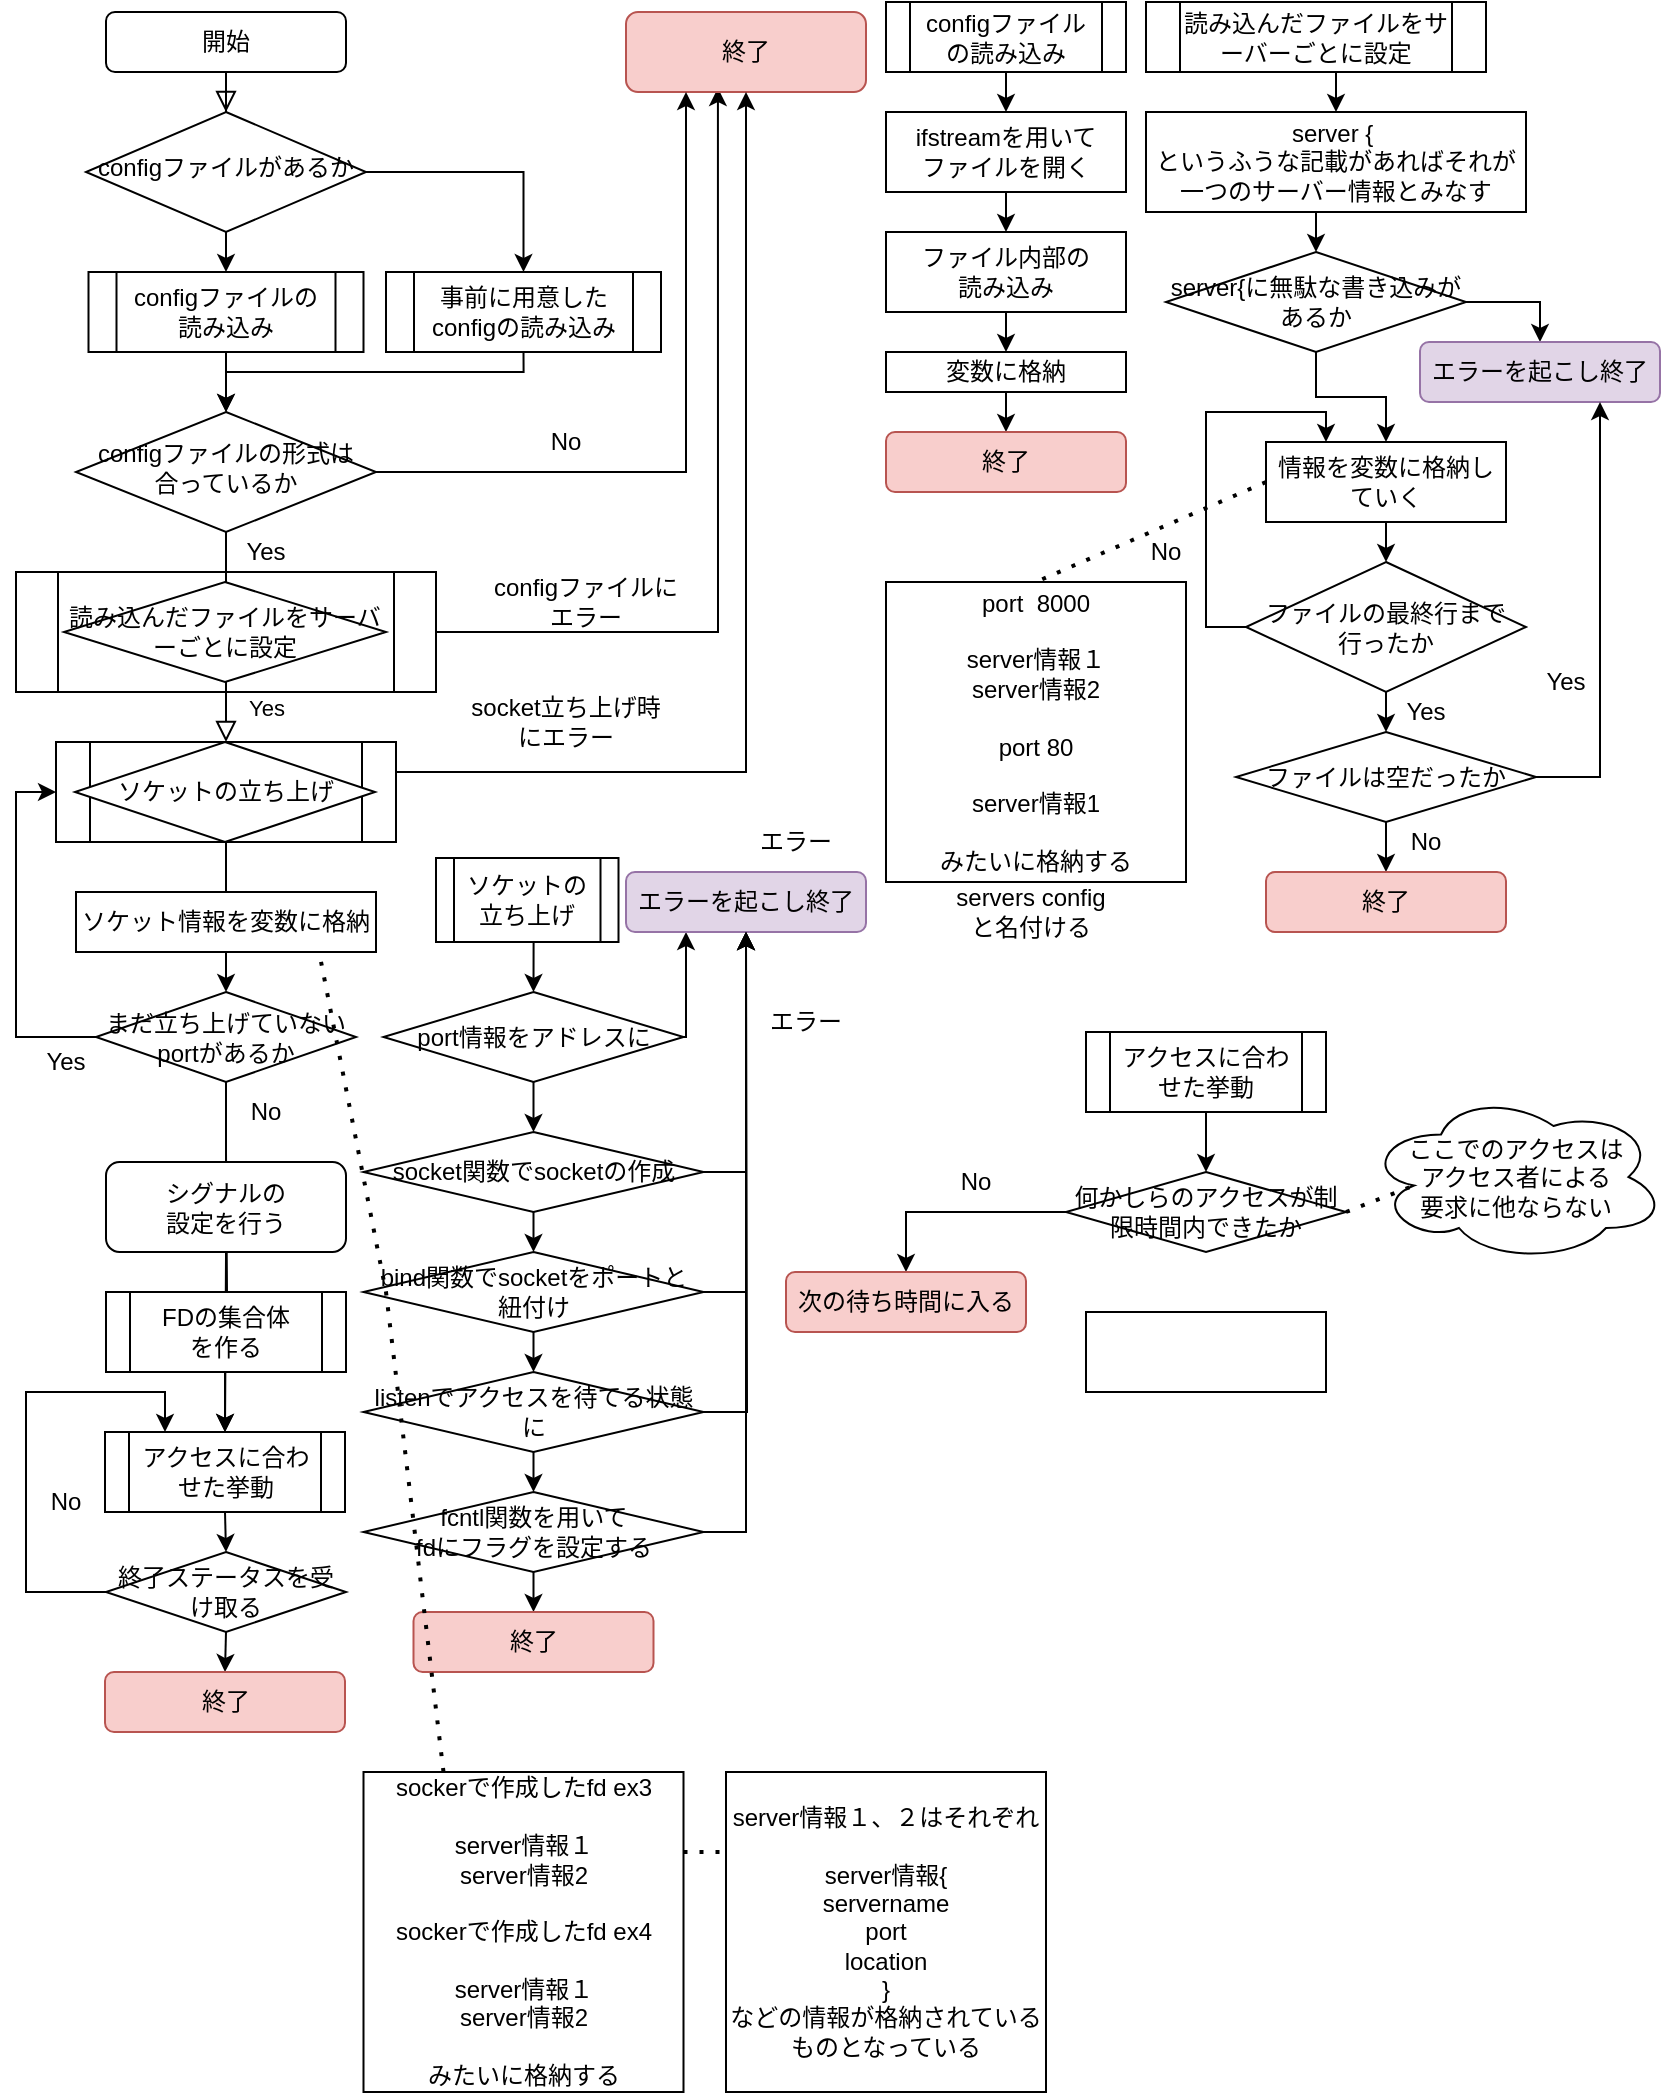 <mxfile version="21.6.2" type="github">
  <diagram id="C5RBs43oDa-KdzZeNtuy" name="Page-1">
    <mxGraphModel dx="1781" dy="689" grid="1" gridSize="10" guides="1" tooltips="1" connect="1" arrows="1" fold="1" page="1" pageScale="1" pageWidth="827" pageHeight="1169" math="0" shadow="0">
      <root>
        <mxCell id="WIyWlLk6GJQsqaUBKTNV-0" />
        <mxCell id="WIyWlLk6GJQsqaUBKTNV-1" parent="WIyWlLk6GJQsqaUBKTNV-0" />
        <mxCell id="JqIszidguOzUqe5P66ZB-26" style="edgeStyle=orthogonalEdgeStyle;rounded=0;orthogonalLoop=1;jettySize=auto;html=1;exitX=1;exitY=0.5;exitDx=0;exitDy=0;entryX=0.383;entryY=0.95;entryDx=0;entryDy=0;entryPerimeter=0;" edge="1" parent="WIyWlLk6GJQsqaUBKTNV-1" source="JqIszidguOzUqe5P66ZB-24" target="WIyWlLk6GJQsqaUBKTNV-7">
          <mxGeometry relative="1" as="geometry" />
        </mxCell>
        <mxCell id="JqIszidguOzUqe5P66ZB-24" value="" style="shape=process;whiteSpace=wrap;html=1;backgroundOutline=1;" vertex="1" parent="WIyWlLk6GJQsqaUBKTNV-1">
          <mxGeometry x="5" y="300" width="210" height="60" as="geometry" />
        </mxCell>
        <mxCell id="WIyWlLk6GJQsqaUBKTNV-2" value="" style="rounded=0;html=1;jettySize=auto;orthogonalLoop=1;fontSize=11;endArrow=block;endFill=0;endSize=8;strokeWidth=1;shadow=0;labelBackgroundColor=none;edgeStyle=orthogonalEdgeStyle;" parent="WIyWlLk6GJQsqaUBKTNV-1" source="WIyWlLk6GJQsqaUBKTNV-3" target="WIyWlLk6GJQsqaUBKTNV-6" edge="1">
          <mxGeometry relative="1" as="geometry" />
        </mxCell>
        <mxCell id="WIyWlLk6GJQsqaUBKTNV-3" value="開始" style="rounded=1;whiteSpace=wrap;html=1;fontSize=12;glass=0;strokeWidth=1;shadow=0;" parent="WIyWlLk6GJQsqaUBKTNV-1" vertex="1">
          <mxGeometry x="50" y="20" width="120" height="30" as="geometry" />
        </mxCell>
        <mxCell id="JqIszidguOzUqe5P66ZB-6" style="edgeStyle=orthogonalEdgeStyle;rounded=0;orthogonalLoop=1;jettySize=auto;html=1;exitX=0.5;exitY=1;exitDx=0;exitDy=0;entryX=0.5;entryY=0;entryDx=0;entryDy=0;" edge="1" parent="WIyWlLk6GJQsqaUBKTNV-1" source="WIyWlLk6GJQsqaUBKTNV-6" target="JqIszidguOzUqe5P66ZB-0">
          <mxGeometry relative="1" as="geometry" />
        </mxCell>
        <mxCell id="JqIszidguOzUqe5P66ZB-11" style="edgeStyle=orthogonalEdgeStyle;rounded=0;orthogonalLoop=1;jettySize=auto;html=1;exitX=1;exitY=0.5;exitDx=0;exitDy=0;" edge="1" parent="WIyWlLk6GJQsqaUBKTNV-1" source="WIyWlLk6GJQsqaUBKTNV-6" target="JqIszidguOzUqe5P66ZB-10">
          <mxGeometry relative="1" as="geometry" />
        </mxCell>
        <mxCell id="WIyWlLk6GJQsqaUBKTNV-6" value="configファイルがあるか" style="rhombus;whiteSpace=wrap;html=1;shadow=0;fontFamily=Helvetica;fontSize=12;align=center;strokeWidth=1;spacing=6;spacingTop=-4;" parent="WIyWlLk6GJQsqaUBKTNV-1" vertex="1">
          <mxGeometry x="40" y="70" width="140" height="60" as="geometry" />
        </mxCell>
        <mxCell id="WIyWlLk6GJQsqaUBKTNV-7" value="終了" style="rounded=1;whiteSpace=wrap;html=1;fontSize=12;glass=0;strokeWidth=1;shadow=0;fillColor=#f8cecc;strokeColor=#b85450;" parent="WIyWlLk6GJQsqaUBKTNV-1" vertex="1">
          <mxGeometry x="310" y="20" width="120" height="40" as="geometry" />
        </mxCell>
        <mxCell id="WIyWlLk6GJQsqaUBKTNV-8" value="Yes" style="rounded=0;html=1;jettySize=auto;orthogonalLoop=1;fontSize=11;endArrow=block;endFill=0;endSize=8;strokeWidth=1;shadow=0;labelBackgroundColor=none;edgeStyle=orthogonalEdgeStyle;entryX=0.5;entryY=0;entryDx=0;entryDy=0;" parent="WIyWlLk6GJQsqaUBKTNV-1" source="WIyWlLk6GJQsqaUBKTNV-10" target="TDGCKYTghO1cMnS2qYgm-3" edge="1">
          <mxGeometry x="0.667" y="20" relative="1" as="geometry">
            <mxPoint as="offset" />
            <mxPoint x="110" y="270" as="targetPoint" />
          </mxGeometry>
        </mxCell>
        <mxCell id="JqIszidguOzUqe5P66ZB-13" style="edgeStyle=orthogonalEdgeStyle;rounded=0;orthogonalLoop=1;jettySize=auto;html=1;exitX=1;exitY=0.5;exitDx=0;exitDy=0;entryX=0.25;entryY=1;entryDx=0;entryDy=0;" edge="1" parent="WIyWlLk6GJQsqaUBKTNV-1" source="WIyWlLk6GJQsqaUBKTNV-10" target="WIyWlLk6GJQsqaUBKTNV-7">
          <mxGeometry relative="1" as="geometry" />
        </mxCell>
        <mxCell id="WIyWlLk6GJQsqaUBKTNV-10" value="configファイルの形式は合っているか" style="rhombus;whiteSpace=wrap;html=1;shadow=0;fontFamily=Helvetica;fontSize=12;align=center;strokeWidth=1;spacing=6;spacingTop=-4;" parent="WIyWlLk6GJQsqaUBKTNV-1" vertex="1">
          <mxGeometry x="35" y="220" width="150" height="60" as="geometry" />
        </mxCell>
        <mxCell id="TDGCKYTghO1cMnS2qYgm-7" style="edgeStyle=orthogonalEdgeStyle;rounded=0;orthogonalLoop=1;jettySize=auto;html=1;exitX=0.5;exitY=1;exitDx=0;exitDy=0;entryX=0.5;entryY=0;entryDx=0;entryDy=0;" parent="WIyWlLk6GJQsqaUBKTNV-1" source="JqIszidguOzUqe5P66ZB-100" target="JqIszidguOzUqe5P66ZB-89" edge="1">
          <mxGeometry relative="1" as="geometry">
            <mxPoint x="110" y="560" as="targetPoint" />
          </mxGeometry>
        </mxCell>
        <mxCell id="JqIszidguOzUqe5P66ZB-109" style="edgeStyle=orthogonalEdgeStyle;rounded=0;orthogonalLoop=1;jettySize=auto;html=1;exitX=1;exitY=0.5;exitDx=0;exitDy=0;entryX=0.5;entryY=1;entryDx=0;entryDy=0;" edge="1" parent="WIyWlLk6GJQsqaUBKTNV-1" source="TDGCKYTghO1cMnS2qYgm-3" target="WIyWlLk6GJQsqaUBKTNV-7">
          <mxGeometry relative="1" as="geometry">
            <Array as="points">
              <mxPoint x="195" y="400" />
              <mxPoint x="370" y="400" />
            </Array>
          </mxGeometry>
        </mxCell>
        <mxCell id="TDGCKYTghO1cMnS2qYgm-3" value="" style="shape=process;whiteSpace=wrap;html=1;backgroundOutline=1;" parent="WIyWlLk6GJQsqaUBKTNV-1" vertex="1">
          <mxGeometry x="25" y="385" width="170" height="50" as="geometry" />
        </mxCell>
        <mxCell id="TDGCKYTghO1cMnS2qYgm-11" style="edgeStyle=orthogonalEdgeStyle;rounded=0;orthogonalLoop=1;jettySize=auto;html=1;exitX=0.5;exitY=1;exitDx=0;exitDy=0;entryX=0.5;entryY=0;entryDx=0;entryDy=0;" parent="WIyWlLk6GJQsqaUBKTNV-1" source="JqIszidguOzUqe5P66ZB-89" target="TDGCKYTghO1cMnS2qYgm-14" edge="1">
          <mxGeometry relative="1" as="geometry">
            <mxPoint x="110" y="500" as="targetPoint" />
            <mxPoint x="110" y="590" as="sourcePoint" />
          </mxGeometry>
        </mxCell>
        <mxCell id="TDGCKYTghO1cMnS2qYgm-13" value="No" style="text;html=1;strokeColor=none;fillColor=none;align=center;verticalAlign=middle;whiteSpace=wrap;rounded=0;" parent="WIyWlLk6GJQsqaUBKTNV-1" vertex="1">
          <mxGeometry y="750" width="60" height="30" as="geometry" />
        </mxCell>
        <mxCell id="TDGCKYTghO1cMnS2qYgm-15" style="edgeStyle=orthogonalEdgeStyle;rounded=0;orthogonalLoop=1;jettySize=auto;html=1;exitX=0;exitY=0.5;exitDx=0;exitDy=0;entryX=0.25;entryY=0;entryDx=0;entryDy=0;" parent="WIyWlLk6GJQsqaUBKTNV-1" source="TDGCKYTghO1cMnS2qYgm-14" target="JqIszidguOzUqe5P66ZB-89" edge="1">
          <mxGeometry relative="1" as="geometry">
            <Array as="points">
              <mxPoint x="10" y="810" />
              <mxPoint x="10" y="710" />
              <mxPoint x="80" y="710" />
            </Array>
            <mxPoint x="80" y="560" as="targetPoint" />
          </mxGeometry>
        </mxCell>
        <mxCell id="TDGCKYTghO1cMnS2qYgm-18" style="edgeStyle=orthogonalEdgeStyle;rounded=0;orthogonalLoop=1;jettySize=auto;html=1;exitX=0.5;exitY=1;exitDx=0;exitDy=0;entryX=0.5;entryY=0;entryDx=0;entryDy=0;" parent="WIyWlLk6GJQsqaUBKTNV-1" source="TDGCKYTghO1cMnS2qYgm-14" target="TDGCKYTghO1cMnS2qYgm-17" edge="1">
          <mxGeometry relative="1" as="geometry" />
        </mxCell>
        <mxCell id="TDGCKYTghO1cMnS2qYgm-14" value="終了ステータスを受け取る" style="rhombus;whiteSpace=wrap;html=1;" parent="WIyWlLk6GJQsqaUBKTNV-1" vertex="1">
          <mxGeometry x="50" y="790" width="120" height="40" as="geometry" />
        </mxCell>
        <mxCell id="TDGCKYTghO1cMnS2qYgm-17" value="終了" style="rounded=1;whiteSpace=wrap;html=1;fontSize=12;glass=0;strokeWidth=1;shadow=0;fillColor=#f8cecc;strokeColor=#b85450;" parent="WIyWlLk6GJQsqaUBKTNV-1" vertex="1">
          <mxGeometry x="49.5" y="850" width="120" height="30" as="geometry" />
        </mxCell>
        <mxCell id="JqIszidguOzUqe5P66ZB-7" style="edgeStyle=orthogonalEdgeStyle;rounded=0;orthogonalLoop=1;jettySize=auto;html=1;exitX=0.5;exitY=1;exitDx=0;exitDy=0;entryX=0.5;entryY=0;entryDx=0;entryDy=0;" edge="1" parent="WIyWlLk6GJQsqaUBKTNV-1" source="JqIszidguOzUqe5P66ZB-0" target="WIyWlLk6GJQsqaUBKTNV-10">
          <mxGeometry relative="1" as="geometry" />
        </mxCell>
        <mxCell id="JqIszidguOzUqe5P66ZB-0" value="configファイルの&lt;br&gt;読み込み" style="shape=process;whiteSpace=wrap;html=1;backgroundOutline=1;" vertex="1" parent="WIyWlLk6GJQsqaUBKTNV-1">
          <mxGeometry x="41.25" y="150" width="137.5" height="40" as="geometry" />
        </mxCell>
        <mxCell id="JqIszidguOzUqe5P66ZB-16" style="edgeStyle=orthogonalEdgeStyle;rounded=0;orthogonalLoop=1;jettySize=auto;html=1;exitX=0.5;exitY=1;exitDx=0;exitDy=0;entryX=0.5;entryY=0;entryDx=0;entryDy=0;" edge="1" parent="WIyWlLk6GJQsqaUBKTNV-1" source="JqIszidguOzUqe5P66ZB-1" target="JqIszidguOzUqe5P66ZB-15">
          <mxGeometry relative="1" as="geometry" />
        </mxCell>
        <mxCell id="JqIszidguOzUqe5P66ZB-1" value="configファイル&lt;br&gt;の読み込み" style="shape=process;whiteSpace=wrap;html=1;backgroundOutline=1;" vertex="1" parent="WIyWlLk6GJQsqaUBKTNV-1">
          <mxGeometry x="440" y="15" width="120" height="35" as="geometry" />
        </mxCell>
        <mxCell id="JqIszidguOzUqe5P66ZB-12" style="edgeStyle=orthogonalEdgeStyle;rounded=0;orthogonalLoop=1;jettySize=auto;html=1;exitX=0.5;exitY=1;exitDx=0;exitDy=0;entryX=0.5;entryY=0;entryDx=0;entryDy=0;" edge="1" parent="WIyWlLk6GJQsqaUBKTNV-1" source="JqIszidguOzUqe5P66ZB-10" target="WIyWlLk6GJQsqaUBKTNV-10">
          <mxGeometry relative="1" as="geometry">
            <Array as="points">
              <mxPoint x="259" y="200" />
              <mxPoint x="110" y="200" />
            </Array>
          </mxGeometry>
        </mxCell>
        <mxCell id="JqIszidguOzUqe5P66ZB-10" value="事前に用意した&lt;br&gt;configの読み込み" style="shape=process;whiteSpace=wrap;html=1;backgroundOutline=1;" vertex="1" parent="WIyWlLk6GJQsqaUBKTNV-1">
          <mxGeometry x="190" y="150" width="137.5" height="40" as="geometry" />
        </mxCell>
        <mxCell id="JqIszidguOzUqe5P66ZB-14" value="No" style="text;html=1;strokeColor=none;fillColor=none;align=center;verticalAlign=middle;whiteSpace=wrap;rounded=0;" vertex="1" parent="WIyWlLk6GJQsqaUBKTNV-1">
          <mxGeometry x="250" y="220" width="60" height="30" as="geometry" />
        </mxCell>
        <mxCell id="JqIszidguOzUqe5P66ZB-18" style="edgeStyle=orthogonalEdgeStyle;rounded=0;orthogonalLoop=1;jettySize=auto;html=1;exitX=0.5;exitY=1;exitDx=0;exitDy=0;entryX=0.5;entryY=0;entryDx=0;entryDy=0;" edge="1" parent="WIyWlLk6GJQsqaUBKTNV-1" source="JqIszidguOzUqe5P66ZB-15" target="JqIszidguOzUqe5P66ZB-17">
          <mxGeometry relative="1" as="geometry" />
        </mxCell>
        <mxCell id="JqIszidguOzUqe5P66ZB-15" value="ifstreamを用いて&lt;br&gt;ファイルを開く" style="rounded=0;whiteSpace=wrap;html=1;" vertex="1" parent="WIyWlLk6GJQsqaUBKTNV-1">
          <mxGeometry x="440" y="70" width="120" height="40" as="geometry" />
        </mxCell>
        <mxCell id="JqIszidguOzUqe5P66ZB-20" style="edgeStyle=orthogonalEdgeStyle;rounded=0;orthogonalLoop=1;jettySize=auto;html=1;exitX=0.5;exitY=1;exitDx=0;exitDy=0;entryX=0.5;entryY=0;entryDx=0;entryDy=0;" edge="1" parent="WIyWlLk6GJQsqaUBKTNV-1" source="JqIszidguOzUqe5P66ZB-17" target="JqIszidguOzUqe5P66ZB-19">
          <mxGeometry relative="1" as="geometry" />
        </mxCell>
        <mxCell id="JqIszidguOzUqe5P66ZB-17" value="ファイル内部の&lt;br&gt;読み込み" style="rounded=0;whiteSpace=wrap;html=1;" vertex="1" parent="WIyWlLk6GJQsqaUBKTNV-1">
          <mxGeometry x="440" y="130" width="120" height="40" as="geometry" />
        </mxCell>
        <mxCell id="JqIszidguOzUqe5P66ZB-22" style="edgeStyle=orthogonalEdgeStyle;rounded=0;orthogonalLoop=1;jettySize=auto;html=1;exitX=0.5;exitY=1;exitDx=0;exitDy=0;entryX=0.5;entryY=0;entryDx=0;entryDy=0;" edge="1" parent="WIyWlLk6GJQsqaUBKTNV-1" source="JqIszidguOzUqe5P66ZB-19" target="JqIszidguOzUqe5P66ZB-21">
          <mxGeometry relative="1" as="geometry" />
        </mxCell>
        <mxCell id="JqIszidguOzUqe5P66ZB-19" value="変数に格納" style="rounded=0;whiteSpace=wrap;html=1;" vertex="1" parent="WIyWlLk6GJQsqaUBKTNV-1">
          <mxGeometry x="440" y="190" width="120" height="20" as="geometry" />
        </mxCell>
        <mxCell id="JqIszidguOzUqe5P66ZB-21" value="終了" style="rounded=1;whiteSpace=wrap;html=1;fillColor=#f8cecc;strokeColor=#b85450;" vertex="1" parent="WIyWlLk6GJQsqaUBKTNV-1">
          <mxGeometry x="440" y="230" width="120" height="30" as="geometry" />
        </mxCell>
        <mxCell id="JqIszidguOzUqe5P66ZB-23" value="読み込んだファイルをサーバーごとに設定" style="rhombus;whiteSpace=wrap;html=1;" vertex="1" parent="WIyWlLk6GJQsqaUBKTNV-1">
          <mxGeometry x="29" y="305" width="161" height="50" as="geometry" />
        </mxCell>
        <mxCell id="JqIszidguOzUqe5P66ZB-27" value="configファイルにエラー" style="text;html=1;strokeColor=none;fillColor=none;align=center;verticalAlign=middle;whiteSpace=wrap;rounded=0;" vertex="1" parent="WIyWlLk6GJQsqaUBKTNV-1">
          <mxGeometry x="240" y="300" width="100" height="30" as="geometry" />
        </mxCell>
        <mxCell id="JqIszidguOzUqe5P66ZB-28" value="Yes" style="text;html=1;strokeColor=none;fillColor=none;align=center;verticalAlign=middle;whiteSpace=wrap;rounded=0;" vertex="1" parent="WIyWlLk6GJQsqaUBKTNV-1">
          <mxGeometry x="100" y="275" width="60" height="30" as="geometry" />
        </mxCell>
        <mxCell id="JqIszidguOzUqe5P66ZB-31" style="edgeStyle=orthogonalEdgeStyle;rounded=0;orthogonalLoop=1;jettySize=auto;html=1;exitX=0.5;exitY=1;exitDx=0;exitDy=0;entryX=0.5;entryY=0;entryDx=0;entryDy=0;" edge="1" parent="WIyWlLk6GJQsqaUBKTNV-1" source="JqIszidguOzUqe5P66ZB-29" target="JqIszidguOzUqe5P66ZB-30">
          <mxGeometry relative="1" as="geometry" />
        </mxCell>
        <mxCell id="JqIszidguOzUqe5P66ZB-29" value="読み込んだファイルをサーバーごとに設定" style="shape=process;whiteSpace=wrap;html=1;backgroundOutline=1;" vertex="1" parent="WIyWlLk6GJQsqaUBKTNV-1">
          <mxGeometry x="570" y="15" width="170" height="35" as="geometry" />
        </mxCell>
        <mxCell id="JqIszidguOzUqe5P66ZB-33" style="edgeStyle=orthogonalEdgeStyle;rounded=0;orthogonalLoop=1;jettySize=auto;html=1;exitX=0.5;exitY=1;exitDx=0;exitDy=0;entryX=0.5;entryY=0;entryDx=0;entryDy=0;" edge="1" parent="WIyWlLk6GJQsqaUBKTNV-1" source="JqIszidguOzUqe5P66ZB-30" target="JqIszidguOzUqe5P66ZB-32">
          <mxGeometry relative="1" as="geometry" />
        </mxCell>
        <mxCell id="JqIszidguOzUqe5P66ZB-30" value="server {&amp;nbsp;&lt;br&gt;というふうな記載があればそれが一つのサーバー情報とみなす" style="rounded=0;whiteSpace=wrap;html=1;" vertex="1" parent="WIyWlLk6GJQsqaUBKTNV-1">
          <mxGeometry x="570" y="70" width="190" height="50" as="geometry" />
        </mxCell>
        <mxCell id="JqIszidguOzUqe5P66ZB-36" style="edgeStyle=orthogonalEdgeStyle;rounded=0;orthogonalLoop=1;jettySize=auto;html=1;exitX=1;exitY=0.5;exitDx=0;exitDy=0;entryX=0.5;entryY=0;entryDx=0;entryDy=0;" edge="1" parent="WIyWlLk6GJQsqaUBKTNV-1" source="JqIszidguOzUqe5P66ZB-32" target="JqIszidguOzUqe5P66ZB-35">
          <mxGeometry relative="1" as="geometry" />
        </mxCell>
        <mxCell id="JqIszidguOzUqe5P66ZB-39" style="edgeStyle=orthogonalEdgeStyle;rounded=0;orthogonalLoop=1;jettySize=auto;html=1;exitX=0.5;exitY=1;exitDx=0;exitDy=0;entryX=0.5;entryY=0;entryDx=0;entryDy=0;" edge="1" parent="WIyWlLk6GJQsqaUBKTNV-1" source="JqIszidguOzUqe5P66ZB-32" target="JqIszidguOzUqe5P66ZB-38">
          <mxGeometry relative="1" as="geometry" />
        </mxCell>
        <mxCell id="JqIszidguOzUqe5P66ZB-32" value="server{に無駄な書き込みがあるか" style="rhombus;whiteSpace=wrap;html=1;" vertex="1" parent="WIyWlLk6GJQsqaUBKTNV-1">
          <mxGeometry x="580" y="140" width="150" height="50" as="geometry" />
        </mxCell>
        <mxCell id="JqIszidguOzUqe5P66ZB-35" value="エラーを起こし終了" style="rounded=1;whiteSpace=wrap;html=1;fillColor=#e1d5e7;strokeColor=#9673a6;" vertex="1" parent="WIyWlLk6GJQsqaUBKTNV-1">
          <mxGeometry x="707" y="185" width="120" height="30" as="geometry" />
        </mxCell>
        <mxCell id="JqIszidguOzUqe5P66ZB-41" style="edgeStyle=orthogonalEdgeStyle;rounded=0;orthogonalLoop=1;jettySize=auto;html=1;exitX=0.5;exitY=1;exitDx=0;exitDy=0;entryX=0.5;entryY=0;entryDx=0;entryDy=0;" edge="1" parent="WIyWlLk6GJQsqaUBKTNV-1" source="JqIszidguOzUqe5P66ZB-38" target="JqIszidguOzUqe5P66ZB-40">
          <mxGeometry relative="1" as="geometry" />
        </mxCell>
        <mxCell id="JqIszidguOzUqe5P66ZB-38" value="情報を変数に格納していく" style="rounded=0;whiteSpace=wrap;html=1;" vertex="1" parent="WIyWlLk6GJQsqaUBKTNV-1">
          <mxGeometry x="630" y="235" width="120" height="40" as="geometry" />
        </mxCell>
        <mxCell id="JqIszidguOzUqe5P66ZB-42" style="edgeStyle=orthogonalEdgeStyle;rounded=0;orthogonalLoop=1;jettySize=auto;html=1;exitX=0;exitY=0.5;exitDx=0;exitDy=0;entryX=0.25;entryY=0;entryDx=0;entryDy=0;" edge="1" parent="WIyWlLk6GJQsqaUBKTNV-1" source="JqIszidguOzUqe5P66ZB-40" target="JqIszidguOzUqe5P66ZB-38">
          <mxGeometry relative="1" as="geometry">
            <Array as="points">
              <mxPoint x="600" y="328" />
              <mxPoint x="600" y="220" />
              <mxPoint x="660" y="220" />
            </Array>
          </mxGeometry>
        </mxCell>
        <mxCell id="JqIszidguOzUqe5P66ZB-51" style="edgeStyle=orthogonalEdgeStyle;rounded=0;orthogonalLoop=1;jettySize=auto;html=1;exitX=0.5;exitY=1;exitDx=0;exitDy=0;entryX=0.5;entryY=0;entryDx=0;entryDy=0;" edge="1" parent="WIyWlLk6GJQsqaUBKTNV-1" source="JqIszidguOzUqe5P66ZB-40" target="JqIszidguOzUqe5P66ZB-49">
          <mxGeometry relative="1" as="geometry" />
        </mxCell>
        <mxCell id="JqIszidguOzUqe5P66ZB-40" value="ファイルの最終行まで&lt;br&gt;行ったか" style="rhombus;whiteSpace=wrap;html=1;" vertex="1" parent="WIyWlLk6GJQsqaUBKTNV-1">
          <mxGeometry x="620" y="295" width="140" height="65" as="geometry" />
        </mxCell>
        <mxCell id="JqIszidguOzUqe5P66ZB-43" value="No" style="text;html=1;strokeColor=none;fillColor=none;align=center;verticalAlign=middle;whiteSpace=wrap;rounded=0;" vertex="1" parent="WIyWlLk6GJQsqaUBKTNV-1">
          <mxGeometry x="550" y="275" width="60" height="30" as="geometry" />
        </mxCell>
        <mxCell id="JqIszidguOzUqe5P66ZB-52" style="edgeStyle=orthogonalEdgeStyle;rounded=0;orthogonalLoop=1;jettySize=auto;html=1;exitX=1;exitY=0.5;exitDx=0;exitDy=0;entryX=0.75;entryY=1;entryDx=0;entryDy=0;" edge="1" parent="WIyWlLk6GJQsqaUBKTNV-1" source="JqIszidguOzUqe5P66ZB-49" target="JqIszidguOzUqe5P66ZB-35">
          <mxGeometry relative="1" as="geometry" />
        </mxCell>
        <mxCell id="JqIszidguOzUqe5P66ZB-55" style="edgeStyle=orthogonalEdgeStyle;rounded=0;orthogonalLoop=1;jettySize=auto;html=1;exitX=0.5;exitY=1;exitDx=0;exitDy=0;entryX=0.5;entryY=0;entryDx=0;entryDy=0;" edge="1" parent="WIyWlLk6GJQsqaUBKTNV-1" source="JqIszidguOzUqe5P66ZB-49" target="JqIszidguOzUqe5P66ZB-54">
          <mxGeometry relative="1" as="geometry" />
        </mxCell>
        <mxCell id="JqIszidguOzUqe5P66ZB-49" value="ファイルは空だったか" style="rhombus;whiteSpace=wrap;html=1;" vertex="1" parent="WIyWlLk6GJQsqaUBKTNV-1">
          <mxGeometry x="615" y="380" width="150" height="45" as="geometry" />
        </mxCell>
        <mxCell id="JqIszidguOzUqe5P66ZB-46" value="Yes" style="text;html=1;strokeColor=none;fillColor=none;align=center;verticalAlign=middle;whiteSpace=wrap;rounded=0;" vertex="1" parent="WIyWlLk6GJQsqaUBKTNV-1">
          <mxGeometry x="680" y="355" width="60" height="30" as="geometry" />
        </mxCell>
        <mxCell id="JqIszidguOzUqe5P66ZB-53" value="Yes" style="text;html=1;strokeColor=none;fillColor=none;align=center;verticalAlign=middle;whiteSpace=wrap;rounded=0;" vertex="1" parent="WIyWlLk6GJQsqaUBKTNV-1">
          <mxGeometry x="750" y="340" width="60" height="30" as="geometry" />
        </mxCell>
        <mxCell id="JqIszidguOzUqe5P66ZB-54" value="終了" style="rounded=1;whiteSpace=wrap;html=1;fillColor=#f8cecc;strokeColor=#b85450;" vertex="1" parent="WIyWlLk6GJQsqaUBKTNV-1">
          <mxGeometry x="630" y="450" width="120" height="30" as="geometry" />
        </mxCell>
        <mxCell id="JqIszidguOzUqe5P66ZB-56" value="No" style="text;html=1;strokeColor=none;fillColor=none;align=center;verticalAlign=middle;whiteSpace=wrap;rounded=0;" vertex="1" parent="WIyWlLk6GJQsqaUBKTNV-1">
          <mxGeometry x="680" y="420" width="60" height="30" as="geometry" />
        </mxCell>
        <mxCell id="JqIszidguOzUqe5P66ZB-57" value="port &amp;nbsp;8000&lt;br&gt;&lt;br&gt;server情報１&lt;br&gt;server情報2&lt;br&gt;&lt;br&gt;port 80&lt;br&gt;&lt;br&gt;server情報1&lt;br&gt;&lt;br&gt;みたいに格納する" style="whiteSpace=wrap;html=1;aspect=fixed;" vertex="1" parent="WIyWlLk6GJQsqaUBKTNV-1">
          <mxGeometry x="440" y="305" width="150" height="150" as="geometry" />
        </mxCell>
        <mxCell id="JqIszidguOzUqe5P66ZB-59" value="" style="endArrow=none;dashed=1;html=1;dashPattern=1 3;strokeWidth=2;rounded=0;entryX=0.5;entryY=0;entryDx=0;entryDy=0;exitX=0;exitY=0.5;exitDx=0;exitDy=0;" edge="1" parent="WIyWlLk6GJQsqaUBKTNV-1" source="JqIszidguOzUqe5P66ZB-38" target="JqIszidguOzUqe5P66ZB-57">
          <mxGeometry width="50" height="50" relative="1" as="geometry">
            <mxPoint x="370" y="440" as="sourcePoint" />
            <mxPoint x="420" y="390" as="targetPoint" />
          </mxGeometry>
        </mxCell>
        <mxCell id="JqIszidguOzUqe5P66ZB-60" value="servers config&lt;br&gt;と名付ける" style="text;html=1;strokeColor=none;fillColor=none;align=center;verticalAlign=middle;whiteSpace=wrap;rounded=0;" vertex="1" parent="WIyWlLk6GJQsqaUBKTNV-1">
          <mxGeometry x="455" y="455" width="115" height="30" as="geometry" />
        </mxCell>
        <mxCell id="JqIszidguOzUqe5P66ZB-61" value="ソケットの立ち上げ" style="rhombus;whiteSpace=wrap;html=1;" vertex="1" parent="WIyWlLk6GJQsqaUBKTNV-1">
          <mxGeometry x="34.5" y="385" width="150" height="50" as="geometry" />
        </mxCell>
        <mxCell id="JqIszidguOzUqe5P66ZB-65" style="edgeStyle=orthogonalEdgeStyle;rounded=0;orthogonalLoop=1;jettySize=auto;html=1;exitX=0.5;exitY=1;exitDx=0;exitDy=0;entryX=0.5;entryY=0;entryDx=0;entryDy=0;" edge="1" parent="WIyWlLk6GJQsqaUBKTNV-1" source="JqIszidguOzUqe5P66ZB-62" target="JqIszidguOzUqe5P66ZB-64">
          <mxGeometry relative="1" as="geometry" />
        </mxCell>
        <mxCell id="JqIszidguOzUqe5P66ZB-62" value="ソケットの立ち上げ" style="shape=process;whiteSpace=wrap;html=1;backgroundOutline=1;" vertex="1" parent="WIyWlLk6GJQsqaUBKTNV-1">
          <mxGeometry x="215" y="443" width="91.25" height="42" as="geometry" />
        </mxCell>
        <mxCell id="JqIszidguOzUqe5P66ZB-68" style="edgeStyle=orthogonalEdgeStyle;rounded=0;orthogonalLoop=1;jettySize=auto;html=1;exitX=1;exitY=0.5;exitDx=0;exitDy=0;entryX=0.25;entryY=1;entryDx=0;entryDy=0;" edge="1" parent="WIyWlLk6GJQsqaUBKTNV-1" source="JqIszidguOzUqe5P66ZB-64" target="JqIszidguOzUqe5P66ZB-67">
          <mxGeometry relative="1" as="geometry">
            <Array as="points">
              <mxPoint x="340" y="533" />
            </Array>
          </mxGeometry>
        </mxCell>
        <mxCell id="JqIszidguOzUqe5P66ZB-72" style="edgeStyle=orthogonalEdgeStyle;rounded=0;orthogonalLoop=1;jettySize=auto;html=1;exitX=0.5;exitY=1;exitDx=0;exitDy=0;entryX=0.5;entryY=0;entryDx=0;entryDy=0;" edge="1" parent="WIyWlLk6GJQsqaUBKTNV-1" source="JqIszidguOzUqe5P66ZB-64" target="JqIszidguOzUqe5P66ZB-71">
          <mxGeometry relative="1" as="geometry" />
        </mxCell>
        <mxCell id="JqIszidguOzUqe5P66ZB-64" value="port情報をアドレスに" style="rhombus;whiteSpace=wrap;html=1;" vertex="1" parent="WIyWlLk6GJQsqaUBKTNV-1">
          <mxGeometry x="188.75" y="510" width="150" height="45" as="geometry" />
        </mxCell>
        <mxCell id="JqIszidguOzUqe5P66ZB-67" value="エラーを起こし終了" style="rounded=1;whiteSpace=wrap;html=1;fillColor=#e1d5e7;strokeColor=#9673a6;" vertex="1" parent="WIyWlLk6GJQsqaUBKTNV-1">
          <mxGeometry x="310" y="450" width="120" height="30" as="geometry" />
        </mxCell>
        <mxCell id="JqIszidguOzUqe5P66ZB-69" value="エラー" style="text;html=1;strokeColor=none;fillColor=none;align=center;verticalAlign=middle;whiteSpace=wrap;rounded=0;" vertex="1" parent="WIyWlLk6GJQsqaUBKTNV-1">
          <mxGeometry x="365" y="420" width="60" height="30" as="geometry" />
        </mxCell>
        <mxCell id="JqIszidguOzUqe5P66ZB-73" style="edgeStyle=orthogonalEdgeStyle;rounded=0;orthogonalLoop=1;jettySize=auto;html=1;exitX=1;exitY=0.5;exitDx=0;exitDy=0;entryX=0.5;entryY=1;entryDx=0;entryDy=0;" edge="1" parent="WIyWlLk6GJQsqaUBKTNV-1" source="JqIszidguOzUqe5P66ZB-71" target="JqIszidguOzUqe5P66ZB-67">
          <mxGeometry relative="1" as="geometry" />
        </mxCell>
        <mxCell id="JqIszidguOzUqe5P66ZB-76" style="edgeStyle=orthogonalEdgeStyle;rounded=0;orthogonalLoop=1;jettySize=auto;html=1;exitX=0.5;exitY=1;exitDx=0;exitDy=0;entryX=0.5;entryY=0;entryDx=0;entryDy=0;" edge="1" parent="WIyWlLk6GJQsqaUBKTNV-1" source="JqIszidguOzUqe5P66ZB-71" target="JqIszidguOzUqe5P66ZB-75">
          <mxGeometry relative="1" as="geometry" />
        </mxCell>
        <mxCell id="JqIszidguOzUqe5P66ZB-71" value="socket関数でsocketの作成" style="rhombus;whiteSpace=wrap;html=1;" vertex="1" parent="WIyWlLk6GJQsqaUBKTNV-1">
          <mxGeometry x="178.75" y="580" width="170" height="40" as="geometry" />
        </mxCell>
        <mxCell id="JqIszidguOzUqe5P66ZB-74" value="エラー" style="text;html=1;strokeColor=none;fillColor=none;align=center;verticalAlign=middle;whiteSpace=wrap;rounded=0;" vertex="1" parent="WIyWlLk6GJQsqaUBKTNV-1">
          <mxGeometry x="370" y="510" width="60" height="30" as="geometry" />
        </mxCell>
        <mxCell id="JqIszidguOzUqe5P66ZB-77" style="edgeStyle=orthogonalEdgeStyle;rounded=0;orthogonalLoop=1;jettySize=auto;html=1;exitX=1;exitY=0.5;exitDx=0;exitDy=0;entryX=0.5;entryY=1;entryDx=0;entryDy=0;" edge="1" parent="WIyWlLk6GJQsqaUBKTNV-1" source="JqIszidguOzUqe5P66ZB-75" target="JqIszidguOzUqe5P66ZB-67">
          <mxGeometry relative="1" as="geometry" />
        </mxCell>
        <mxCell id="JqIszidguOzUqe5P66ZB-79" style="edgeStyle=orthogonalEdgeStyle;rounded=0;orthogonalLoop=1;jettySize=auto;html=1;exitX=0.5;exitY=1;exitDx=0;exitDy=0;entryX=0.5;entryY=0;entryDx=0;entryDy=0;" edge="1" parent="WIyWlLk6GJQsqaUBKTNV-1" source="JqIszidguOzUqe5P66ZB-75" target="JqIszidguOzUqe5P66ZB-78">
          <mxGeometry relative="1" as="geometry" />
        </mxCell>
        <mxCell id="JqIszidguOzUqe5P66ZB-75" value="bind関数でsocketをポートと&lt;br&gt;紐付け" style="rhombus;whiteSpace=wrap;html=1;" vertex="1" parent="WIyWlLk6GJQsqaUBKTNV-1">
          <mxGeometry x="178.75" y="640" width="170" height="40" as="geometry" />
        </mxCell>
        <mxCell id="JqIszidguOzUqe5P66ZB-80" style="edgeStyle=orthogonalEdgeStyle;rounded=0;orthogonalLoop=1;jettySize=auto;html=1;exitX=1;exitY=0.5;exitDx=0;exitDy=0;" edge="1" parent="WIyWlLk6GJQsqaUBKTNV-1" source="JqIszidguOzUqe5P66ZB-78">
          <mxGeometry relative="1" as="geometry">
            <mxPoint x="370" y="480" as="targetPoint" />
          </mxGeometry>
        </mxCell>
        <mxCell id="JqIszidguOzUqe5P66ZB-82" style="edgeStyle=orthogonalEdgeStyle;rounded=0;orthogonalLoop=1;jettySize=auto;html=1;exitX=0.5;exitY=1;exitDx=0;exitDy=0;entryX=0.5;entryY=0;entryDx=0;entryDy=0;" edge="1" parent="WIyWlLk6GJQsqaUBKTNV-1" source="JqIszidguOzUqe5P66ZB-78" target="JqIszidguOzUqe5P66ZB-81">
          <mxGeometry relative="1" as="geometry" />
        </mxCell>
        <mxCell id="JqIszidguOzUqe5P66ZB-78" value="listenでアクセスを待てる状態に" style="rhombus;whiteSpace=wrap;html=1;" vertex="1" parent="WIyWlLk6GJQsqaUBKTNV-1">
          <mxGeometry x="178.75" y="700" width="170" height="40" as="geometry" />
        </mxCell>
        <mxCell id="JqIszidguOzUqe5P66ZB-83" style="edgeStyle=orthogonalEdgeStyle;rounded=0;orthogonalLoop=1;jettySize=auto;html=1;exitX=1;exitY=0.5;exitDx=0;exitDy=0;entryX=0.5;entryY=1;entryDx=0;entryDy=0;" edge="1" parent="WIyWlLk6GJQsqaUBKTNV-1" source="JqIszidguOzUqe5P66ZB-81" target="JqIszidguOzUqe5P66ZB-67">
          <mxGeometry relative="1" as="geometry" />
        </mxCell>
        <mxCell id="JqIszidguOzUqe5P66ZB-87" style="edgeStyle=orthogonalEdgeStyle;rounded=0;orthogonalLoop=1;jettySize=auto;html=1;exitX=0.5;exitY=1;exitDx=0;exitDy=0;entryX=0.5;entryY=0;entryDx=0;entryDy=0;" edge="1" parent="WIyWlLk6GJQsqaUBKTNV-1" source="JqIszidguOzUqe5P66ZB-81" target="JqIszidguOzUqe5P66ZB-86">
          <mxGeometry relative="1" as="geometry" />
        </mxCell>
        <mxCell id="JqIszidguOzUqe5P66ZB-81" value="fcntl関数を用いて&lt;br&gt;fdにフラグを設定する" style="rhombus;whiteSpace=wrap;html=1;" vertex="1" parent="WIyWlLk6GJQsqaUBKTNV-1">
          <mxGeometry x="178.75" y="760" width="170" height="40" as="geometry" />
        </mxCell>
        <mxCell id="JqIszidguOzUqe5P66ZB-86" value="終了" style="rounded=1;whiteSpace=wrap;html=1;fillColor=#f8cecc;strokeColor=#b85450;" vertex="1" parent="WIyWlLk6GJQsqaUBKTNV-1">
          <mxGeometry x="203.75" y="820" width="120" height="30" as="geometry" />
        </mxCell>
        <mxCell id="JqIszidguOzUqe5P66ZB-90" value="" style="edgeStyle=orthogonalEdgeStyle;rounded=0;orthogonalLoop=1;jettySize=auto;html=1;exitX=0.5;exitY=1;exitDx=0;exitDy=0;entryX=0.5;entryY=0;entryDx=0;entryDy=0;" edge="1" parent="WIyWlLk6GJQsqaUBKTNV-1" target="JqIszidguOzUqe5P66ZB-89">
          <mxGeometry relative="1" as="geometry">
            <mxPoint x="110" y="650" as="targetPoint" />
            <mxPoint x="110" y="590" as="sourcePoint" />
          </mxGeometry>
        </mxCell>
        <mxCell id="JqIszidguOzUqe5P66ZB-89" value="アクセスに合わせた挙動" style="shape=process;whiteSpace=wrap;html=1;backgroundOutline=1;" vertex="1" parent="WIyWlLk6GJQsqaUBKTNV-1">
          <mxGeometry x="49.5" y="730" width="120" height="40" as="geometry" />
        </mxCell>
        <mxCell id="JqIszidguOzUqe5P66ZB-93" style="edgeStyle=orthogonalEdgeStyle;rounded=0;orthogonalLoop=1;jettySize=auto;html=1;exitX=0.5;exitY=1;exitDx=0;exitDy=0;entryX=0.5;entryY=0;entryDx=0;entryDy=0;" edge="1" parent="WIyWlLk6GJQsqaUBKTNV-1" source="JqIszidguOzUqe5P66ZB-91" target="JqIszidguOzUqe5P66ZB-92">
          <mxGeometry relative="1" as="geometry" />
        </mxCell>
        <mxCell id="JqIszidguOzUqe5P66ZB-91" value="アクセスに合わせた挙動" style="shape=process;whiteSpace=wrap;html=1;backgroundOutline=1;" vertex="1" parent="WIyWlLk6GJQsqaUBKTNV-1">
          <mxGeometry x="540" y="530" width="120" height="40" as="geometry" />
        </mxCell>
        <mxCell id="JqIszidguOzUqe5P66ZB-95" style="edgeStyle=orthogonalEdgeStyle;rounded=0;orthogonalLoop=1;jettySize=auto;html=1;exitX=0;exitY=0.5;exitDx=0;exitDy=0;entryX=0.5;entryY=0;entryDx=0;entryDy=0;" edge="1" parent="WIyWlLk6GJQsqaUBKTNV-1" source="JqIszidguOzUqe5P66ZB-92" target="JqIszidguOzUqe5P66ZB-94">
          <mxGeometry relative="1" as="geometry" />
        </mxCell>
        <mxCell id="JqIszidguOzUqe5P66ZB-92" value="何かしらのアクセスが制限時間内できたか" style="rhombus;whiteSpace=wrap;html=1;" vertex="1" parent="WIyWlLk6GJQsqaUBKTNV-1">
          <mxGeometry x="530" y="600" width="140" height="40" as="geometry" />
        </mxCell>
        <mxCell id="JqIszidguOzUqe5P66ZB-94" value="次の待ち時間に入る" style="rounded=1;whiteSpace=wrap;html=1;fillColor=#f8cecc;strokeColor=#b85450;" vertex="1" parent="WIyWlLk6GJQsqaUBKTNV-1">
          <mxGeometry x="390" y="650" width="120" height="30" as="geometry" />
        </mxCell>
        <mxCell id="JqIszidguOzUqe5P66ZB-96" value="No" style="text;html=1;strokeColor=none;fillColor=none;align=center;verticalAlign=middle;whiteSpace=wrap;rounded=0;" vertex="1" parent="WIyWlLk6GJQsqaUBKTNV-1">
          <mxGeometry x="455" y="590" width="60" height="30" as="geometry" />
        </mxCell>
        <mxCell id="JqIszidguOzUqe5P66ZB-97" value="" style="rounded=0;whiteSpace=wrap;html=1;" vertex="1" parent="WIyWlLk6GJQsqaUBKTNV-1">
          <mxGeometry x="540" y="670" width="120" height="40" as="geometry" />
        </mxCell>
        <mxCell id="JqIszidguOzUqe5P66ZB-98" value="FDの集合体&lt;br&gt;を作る" style="shape=process;whiteSpace=wrap;html=1;backgroundOutline=1;" vertex="1" parent="WIyWlLk6GJQsqaUBKTNV-1">
          <mxGeometry x="50" y="660" width="120" height="40" as="geometry" />
        </mxCell>
        <mxCell id="JqIszidguOzUqe5P66ZB-88" value="シグナルの&lt;br&gt;設定を行う" style="rounded=1;whiteSpace=wrap;html=1;" vertex="1" parent="WIyWlLk6GJQsqaUBKTNV-1">
          <mxGeometry x="50" y="595" width="120" height="45" as="geometry" />
        </mxCell>
        <mxCell id="JqIszidguOzUqe5P66ZB-101" value="" style="edgeStyle=orthogonalEdgeStyle;rounded=0;orthogonalLoop=1;jettySize=auto;html=1;exitX=0.5;exitY=1;exitDx=0;exitDy=0;entryX=0.5;entryY=0;entryDx=0;entryDy=0;" edge="1" parent="WIyWlLk6GJQsqaUBKTNV-1" source="TDGCKYTghO1cMnS2qYgm-3" target="JqIszidguOzUqe5P66ZB-100">
          <mxGeometry relative="1" as="geometry">
            <mxPoint x="110" y="730" as="targetPoint" />
            <mxPoint x="110" y="435" as="sourcePoint" />
          </mxGeometry>
        </mxCell>
        <mxCell id="JqIszidguOzUqe5P66ZB-102" style="edgeStyle=orthogonalEdgeStyle;rounded=0;orthogonalLoop=1;jettySize=auto;html=1;exitX=0;exitY=0.5;exitDx=0;exitDy=0;entryX=0;entryY=0.5;entryDx=0;entryDy=0;" edge="1" parent="WIyWlLk6GJQsqaUBKTNV-1" source="JqIszidguOzUqe5P66ZB-100" target="TDGCKYTghO1cMnS2qYgm-3">
          <mxGeometry relative="1" as="geometry" />
        </mxCell>
        <mxCell id="JqIszidguOzUqe5P66ZB-100" value="まだ立ち上げていないportがあるか" style="rhombus;whiteSpace=wrap;html=1;" vertex="1" parent="WIyWlLk6GJQsqaUBKTNV-1">
          <mxGeometry x="45" y="510" width="130" height="45" as="geometry" />
        </mxCell>
        <mxCell id="JqIszidguOzUqe5P66ZB-99" value="ソケット情報を変数に格納" style="rounded=0;whiteSpace=wrap;html=1;" vertex="1" parent="WIyWlLk6GJQsqaUBKTNV-1">
          <mxGeometry x="35" y="460" width="150" height="30" as="geometry" />
        </mxCell>
        <mxCell id="JqIszidguOzUqe5P66ZB-103" value="Yes" style="text;html=1;strokeColor=none;fillColor=none;align=center;verticalAlign=middle;whiteSpace=wrap;rounded=0;" vertex="1" parent="WIyWlLk6GJQsqaUBKTNV-1">
          <mxGeometry y="530" width="60" height="30" as="geometry" />
        </mxCell>
        <mxCell id="JqIszidguOzUqe5P66ZB-104" value="No" style="text;html=1;strokeColor=none;fillColor=none;align=center;verticalAlign=middle;whiteSpace=wrap;rounded=0;" vertex="1" parent="WIyWlLk6GJQsqaUBKTNV-1">
          <mxGeometry x="100" y="555" width="60" height="30" as="geometry" />
        </mxCell>
        <mxCell id="JqIszidguOzUqe5P66ZB-106" value="sockerで作成したfd ex3&lt;br&gt;&lt;br&gt;server情報１&lt;br&gt;server情報2&lt;br&gt;&lt;br&gt;sockerで作成したfd ex4&lt;br&gt;&lt;br&gt;server情報１&lt;br style=&quot;border-color: var(--border-color);&quot;&gt;server情報2&lt;br&gt;&lt;br&gt;みたいに格納する" style="whiteSpace=wrap;html=1;aspect=fixed;" vertex="1" parent="WIyWlLk6GJQsqaUBKTNV-1">
          <mxGeometry x="178.75" y="900" width="160" height="160" as="geometry" />
        </mxCell>
        <mxCell id="JqIszidguOzUqe5P66ZB-108" value="" style="endArrow=none;dashed=1;html=1;dashPattern=1 3;strokeWidth=2;rounded=0;entryX=0.813;entryY=1.067;entryDx=0;entryDy=0;entryPerimeter=0;exitX=0.25;exitY=0;exitDx=0;exitDy=0;" edge="1" parent="WIyWlLk6GJQsqaUBKTNV-1" source="JqIszidguOzUqe5P66ZB-106" target="JqIszidguOzUqe5P66ZB-99">
          <mxGeometry width="50" height="50" relative="1" as="geometry">
            <mxPoint x="400" y="830" as="sourcePoint" />
            <mxPoint x="450" y="780" as="targetPoint" />
            <Array as="points">
              <mxPoint x="190" y="660" />
            </Array>
          </mxGeometry>
        </mxCell>
        <mxCell id="JqIszidguOzUqe5P66ZB-110" value="socket立ち上げ時にエラー" style="text;html=1;strokeColor=none;fillColor=none;align=center;verticalAlign=middle;whiteSpace=wrap;rounded=0;" vertex="1" parent="WIyWlLk6GJQsqaUBKTNV-1">
          <mxGeometry x="230" y="360" width="100" height="30" as="geometry" />
        </mxCell>
        <mxCell id="JqIszidguOzUqe5P66ZB-111" value="" style="endArrow=none;dashed=1;html=1;dashPattern=1 3;strokeWidth=2;rounded=0;exitX=1;exitY=0.25;exitDx=0;exitDy=0;entryX=0;entryY=0.25;entryDx=0;entryDy=0;" edge="1" parent="WIyWlLk6GJQsqaUBKTNV-1" source="JqIszidguOzUqe5P66ZB-106" target="JqIszidguOzUqe5P66ZB-112">
          <mxGeometry width="50" height="50" relative="1" as="geometry">
            <mxPoint x="380" y="950" as="sourcePoint" />
            <mxPoint x="410" y="920" as="targetPoint" />
          </mxGeometry>
        </mxCell>
        <mxCell id="JqIszidguOzUqe5P66ZB-112" value="server情報１、２はそれぞれ&lt;br&gt;&lt;br&gt;server情報{&lt;br&gt;servername&lt;br&gt;port&lt;br&gt;location&lt;br&gt;}&lt;br&gt;などの情報が格納されているものとなっている" style="whiteSpace=wrap;html=1;aspect=fixed;" vertex="1" parent="WIyWlLk6GJQsqaUBKTNV-1">
          <mxGeometry x="360" y="900" width="160" height="160" as="geometry" />
        </mxCell>
        <mxCell id="JqIszidguOzUqe5P66ZB-113" value="ここでのアクセスは&lt;br&gt;アクセス者による&lt;br&gt;要求に他ならない" style="ellipse;shape=cloud;whiteSpace=wrap;html=1;" vertex="1" parent="WIyWlLk6GJQsqaUBKTNV-1">
          <mxGeometry x="680" y="560" width="150" height="85" as="geometry" />
        </mxCell>
        <mxCell id="JqIszidguOzUqe5P66ZB-114" value="" style="endArrow=none;dashed=1;html=1;dashPattern=1 3;strokeWidth=2;rounded=0;entryX=0.16;entryY=0.55;entryDx=0;entryDy=0;entryPerimeter=0;exitX=1;exitY=0.5;exitDx=0;exitDy=0;" edge="1" parent="WIyWlLk6GJQsqaUBKTNV-1" source="JqIszidguOzUqe5P66ZB-92" target="JqIszidguOzUqe5P66ZB-113">
          <mxGeometry width="50" height="50" relative="1" as="geometry">
            <mxPoint x="700" y="730" as="sourcePoint" />
            <mxPoint x="750" y="680" as="targetPoint" />
          </mxGeometry>
        </mxCell>
      </root>
    </mxGraphModel>
  </diagram>
</mxfile>
